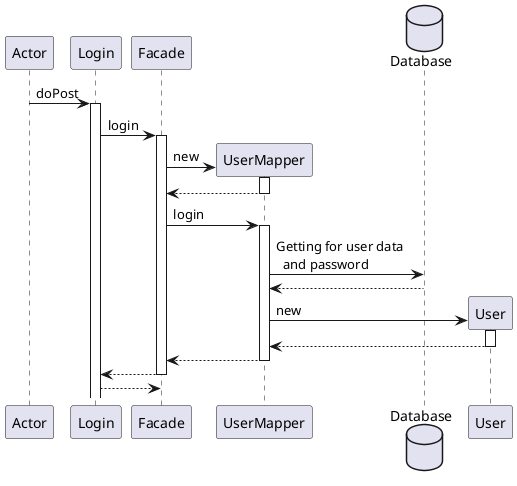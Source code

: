 @startuml
participant Actor



Actor -> Login : doPost
activate Login
Login -> Facade : login
activate Facade
create UserMapper
Facade -> UserMapper : new
activate UserMapper
UserMapper --> Facade
deactivate UserMapper
Facade -> UserMapper : login
activate UserMapper
database Database
UserMapper -> Database : Getting for user data \n  and password
Database --> UserMapper
deactivate Database
create User
UserMapper -> User : new
activate User
User --> UserMapper
deactivate User
UserMapper --> Facade
deactivate UserMapper
Facade --> Login
deactivate Facade
return
@enduml